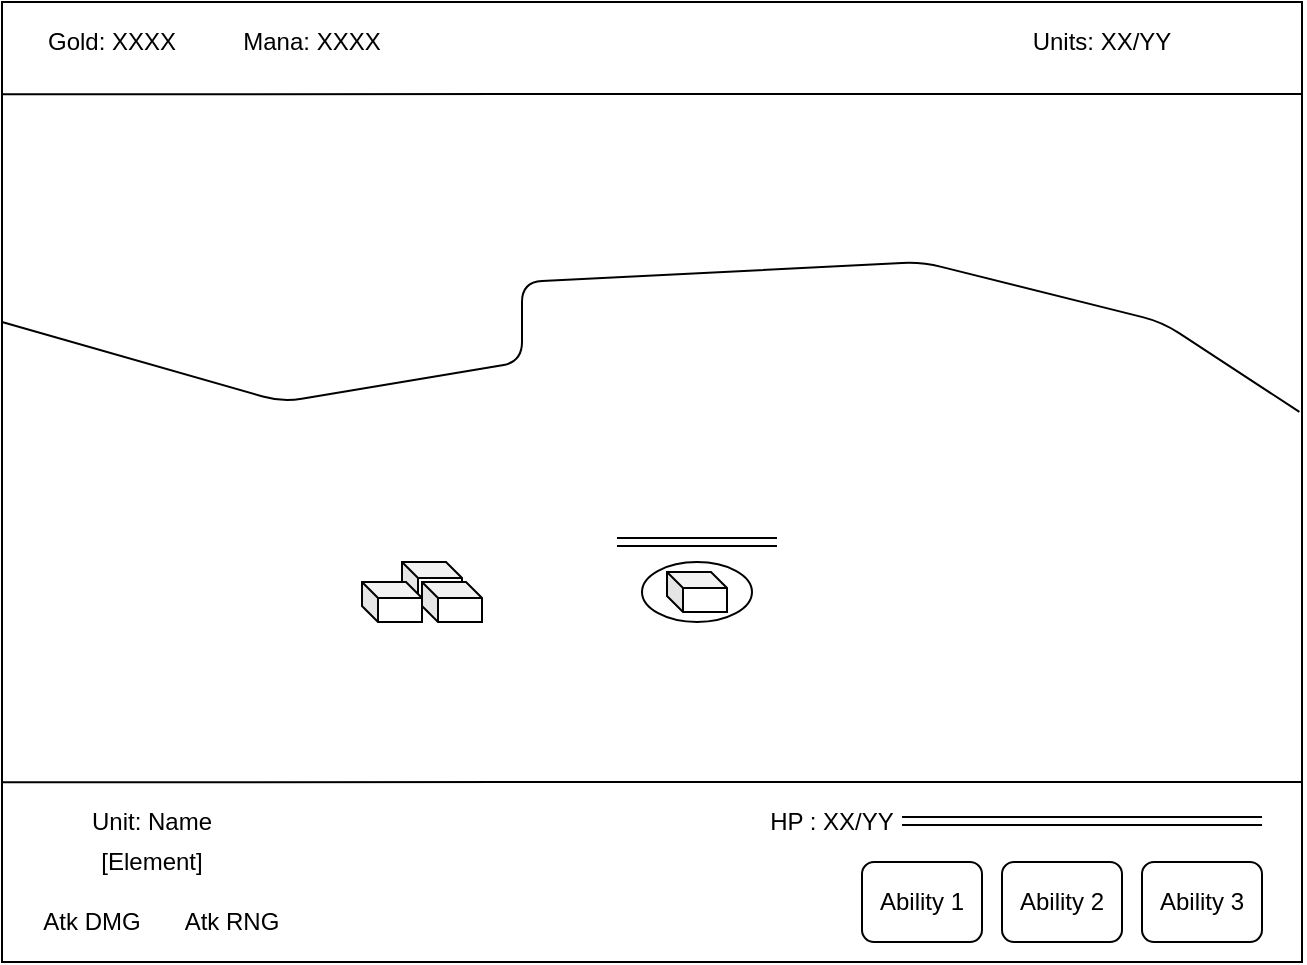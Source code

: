 <mxfile version="12.6.7" type="device"><diagram id="C5RBs43oDa-KdzZeNtuy" name="Page-1"><mxGraphModel dx="1408" dy="755" grid="1" gridSize="10" guides="1" tooltips="1" connect="1" arrows="1" fold="1" page="1" pageScale="1" pageWidth="827" pageHeight="1169" math="0" shadow="0"><root><mxCell id="WIyWlLk6GJQsqaUBKTNV-0"/><mxCell id="WIyWlLk6GJQsqaUBKTNV-1" parent="WIyWlLk6GJQsqaUBKTNV-0"/><mxCell id="ab_EK2mkPxD3Mgl16R7l-2" value="" style="rounded=0;whiteSpace=wrap;html=1;" vertex="1" parent="WIyWlLk6GJQsqaUBKTNV-1"><mxGeometry x="80" y="110" width="650" height="480" as="geometry"/></mxCell><mxCell id="ab_EK2mkPxD3Mgl16R7l-3" value="" style="endArrow=none;html=1;entryX=0;entryY=0.096;entryDx=0;entryDy=0;entryPerimeter=0;" edge="1" parent="WIyWlLk6GJQsqaUBKTNV-1" target="ab_EK2mkPxD3Mgl16R7l-2"><mxGeometry width="50" height="50" relative="1" as="geometry"><mxPoint x="730" y="156" as="sourcePoint"/><mxPoint x="130" y="610" as="targetPoint"/></mxGeometry></mxCell><mxCell id="ab_EK2mkPxD3Mgl16R7l-4" value="Gold: XXXX" style="text;html=1;strokeColor=none;fillColor=none;align=center;verticalAlign=middle;whiteSpace=wrap;rounded=0;" vertex="1" parent="WIyWlLk6GJQsqaUBKTNV-1"><mxGeometry x="90" y="120" width="90" height="20" as="geometry"/></mxCell><mxCell id="ab_EK2mkPxD3Mgl16R7l-5" value="Mana: XXXX" style="text;html=1;strokeColor=none;fillColor=none;align=center;verticalAlign=middle;whiteSpace=wrap;rounded=0;" vertex="1" parent="WIyWlLk6GJQsqaUBKTNV-1"><mxGeometry x="190" y="120" width="90" height="20" as="geometry"/></mxCell><mxCell id="ab_EK2mkPxD3Mgl16R7l-6" value="Units:&amp;nbsp;XX/YY" style="text;html=1;strokeColor=none;fillColor=none;align=center;verticalAlign=middle;whiteSpace=wrap;rounded=0;" vertex="1" parent="WIyWlLk6GJQsqaUBKTNV-1"><mxGeometry x="560" y="120" width="140" height="20" as="geometry"/></mxCell><mxCell id="ab_EK2mkPxD3Mgl16R7l-7" value="" style="endArrow=none;html=1;entryX=0;entryY=0.096;entryDx=0;entryDy=0;entryPerimeter=0;" edge="1" parent="WIyWlLk6GJQsqaUBKTNV-1"><mxGeometry width="50" height="50" relative="1" as="geometry"><mxPoint x="730" y="500" as="sourcePoint"/><mxPoint x="80" y="500.08" as="targetPoint"/></mxGeometry></mxCell><mxCell id="ab_EK2mkPxD3Mgl16R7l-9" value="" style="ellipse;whiteSpace=wrap;html=1;" vertex="1" parent="WIyWlLk6GJQsqaUBKTNV-1"><mxGeometry x="400" y="390" width="55" height="30" as="geometry"/></mxCell><mxCell id="ab_EK2mkPxD3Mgl16R7l-10" value="" style="shape=cube;whiteSpace=wrap;html=1;boundedLbl=1;backgroundOutline=1;darkOpacity=0.05;darkOpacity2=0.1;size=8;" vertex="1" parent="WIyWlLk6GJQsqaUBKTNV-1"><mxGeometry x="412.5" y="395" width="30" height="20" as="geometry"/></mxCell><mxCell id="ab_EK2mkPxD3Mgl16R7l-14" value="" style="shape=link;html=1;" edge="1" parent="WIyWlLk6GJQsqaUBKTNV-1"><mxGeometry width="50" height="50" relative="1" as="geometry"><mxPoint x="387.5" y="380" as="sourcePoint"/><mxPoint x="467.5" y="380" as="targetPoint"/></mxGeometry></mxCell><mxCell id="ab_EK2mkPxD3Mgl16R7l-15" value="Unit: Name" style="text;html=1;strokeColor=none;fillColor=none;align=center;verticalAlign=middle;whiteSpace=wrap;rounded=0;" vertex="1" parent="WIyWlLk6GJQsqaUBKTNV-1"><mxGeometry x="120" y="510" width="70" height="20" as="geometry"/></mxCell><mxCell id="ab_EK2mkPxD3Mgl16R7l-16" value="[Element]" style="text;html=1;strokeColor=none;fillColor=none;align=center;verticalAlign=middle;whiteSpace=wrap;rounded=0;" vertex="1" parent="WIyWlLk6GJQsqaUBKTNV-1"><mxGeometry x="120" y="530" width="70" height="20" as="geometry"/></mxCell><mxCell id="ab_EK2mkPxD3Mgl16R7l-17" value="Atk DMG" style="text;html=1;strokeColor=none;fillColor=none;align=center;verticalAlign=middle;whiteSpace=wrap;rounded=0;" vertex="1" parent="WIyWlLk6GJQsqaUBKTNV-1"><mxGeometry x="90" y="560" width="70" height="20" as="geometry"/></mxCell><mxCell id="ab_EK2mkPxD3Mgl16R7l-18" value="Atk RNG" style="text;html=1;strokeColor=none;fillColor=none;align=center;verticalAlign=middle;whiteSpace=wrap;rounded=0;" vertex="1" parent="WIyWlLk6GJQsqaUBKTNV-1"><mxGeometry x="160" y="560" width="70" height="20" as="geometry"/></mxCell><mxCell id="ab_EK2mkPxD3Mgl16R7l-19" value="HP : XX/YY" style="text;html=1;strokeColor=none;fillColor=none;align=center;verticalAlign=middle;whiteSpace=wrap;rounded=0;" vertex="1" parent="WIyWlLk6GJQsqaUBKTNV-1"><mxGeometry x="460" y="510" width="70" height="20" as="geometry"/></mxCell><mxCell id="ab_EK2mkPxD3Mgl16R7l-26" value="" style="shape=link;html=1;" edge="1" parent="WIyWlLk6GJQsqaUBKTNV-1"><mxGeometry width="50" height="50" relative="1" as="geometry"><mxPoint x="530" y="519.5" as="sourcePoint"/><mxPoint x="710" y="519.5" as="targetPoint"/></mxGeometry></mxCell><mxCell id="ab_EK2mkPxD3Mgl16R7l-27" value="Ability 1" style="rounded=1;whiteSpace=wrap;html=1;" vertex="1" parent="WIyWlLk6GJQsqaUBKTNV-1"><mxGeometry x="510" y="540" width="60" height="40" as="geometry"/></mxCell><mxCell id="ab_EK2mkPxD3Mgl16R7l-28" value="Ability 2" style="rounded=1;whiteSpace=wrap;html=1;" vertex="1" parent="WIyWlLk6GJQsqaUBKTNV-1"><mxGeometry x="580" y="540" width="60" height="40" as="geometry"/></mxCell><mxCell id="ab_EK2mkPxD3Mgl16R7l-29" value="Ability 3" style="rounded=1;whiteSpace=wrap;html=1;" vertex="1" parent="WIyWlLk6GJQsqaUBKTNV-1"><mxGeometry x="650" y="540" width="60" height="40" as="geometry"/></mxCell><mxCell id="ab_EK2mkPxD3Mgl16R7l-31" value="" style="shape=cube;whiteSpace=wrap;html=1;boundedLbl=1;backgroundOutline=1;darkOpacity=0.05;darkOpacity2=0.1;size=8;" vertex="1" parent="WIyWlLk6GJQsqaUBKTNV-1"><mxGeometry x="280" y="390" width="30" height="20" as="geometry"/></mxCell><mxCell id="ab_EK2mkPxD3Mgl16R7l-35" value="" style="shape=cube;whiteSpace=wrap;html=1;boundedLbl=1;backgroundOutline=1;darkOpacity=0.05;darkOpacity2=0.1;size=8;" vertex="1" parent="WIyWlLk6GJQsqaUBKTNV-1"><mxGeometry x="290" y="400" width="30" height="20" as="geometry"/></mxCell><mxCell id="ab_EK2mkPxD3Mgl16R7l-36" value="" style="shape=cube;whiteSpace=wrap;html=1;boundedLbl=1;backgroundOutline=1;darkOpacity=0.05;darkOpacity2=0.1;size=8;" vertex="1" parent="WIyWlLk6GJQsqaUBKTNV-1"><mxGeometry x="260" y="400" width="30" height="20" as="geometry"/></mxCell><mxCell id="ab_EK2mkPxD3Mgl16R7l-45" value="" style="endArrow=none;html=1;entryX=0.998;entryY=0.427;entryDx=0;entryDy=0;entryPerimeter=0;" edge="1" parent="WIyWlLk6GJQsqaUBKTNV-1" target="ab_EK2mkPxD3Mgl16R7l-2"><mxGeometry width="50" height="50" relative="1" as="geometry"><mxPoint x="80" y="270" as="sourcePoint"/><mxPoint x="670" y="330" as="targetPoint"/><Array as="points"><mxPoint x="220" y="310"/><mxPoint x="340" y="290"/><mxPoint x="340" y="250"/><mxPoint x="540" y="240"/><mxPoint x="660" y="270"/></Array></mxGeometry></mxCell></root></mxGraphModel></diagram></mxfile>